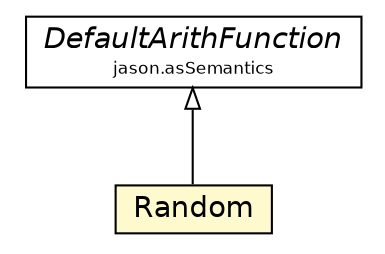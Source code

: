#!/usr/local/bin/dot
#
# Class diagram 
# Generated by UMLGraph version 5.1 (http://www.umlgraph.org/)
#

digraph G {
	edge [fontname="Helvetica",fontsize=10,labelfontname="Helvetica",labelfontsize=10];
	node [fontname="Helvetica",fontsize=10,shape=plaintext];
	nodesep=0.25;
	ranksep=0.5;
	// jason.asSemantics.DefaultArithFunction
	c32172 [label=<<table title="jason.asSemantics.DefaultArithFunction" border="0" cellborder="1" cellspacing="0" cellpadding="2" port="p" href="../asSemantics/DefaultArithFunction.html">
		<tr><td><table border="0" cellspacing="0" cellpadding="1">
<tr><td align="center" balign="center"><font face="Helvetica-Oblique"> DefaultArithFunction </font></td></tr>
<tr><td align="center" balign="center"><font point-size="8.0"> jason.asSemantics </font></td></tr>
		</table></td></tr>
		</table>>, fontname="Helvetica", fontcolor="black", fontsize=14.0];
	// jason.functions.Random
	c32264 [label=<<table title="jason.functions.Random" border="0" cellborder="1" cellspacing="0" cellpadding="2" port="p" bgcolor="lemonChiffon" href="./Random.html">
		<tr><td><table border="0" cellspacing="0" cellpadding="1">
<tr><td align="center" balign="center"> Random </td></tr>
		</table></td></tr>
		</table>>, fontname="Helvetica", fontcolor="black", fontsize=14.0];
	//jason.functions.Random extends jason.asSemantics.DefaultArithFunction
	c32172:p -> c32264:p [dir=back,arrowtail=empty];
}

